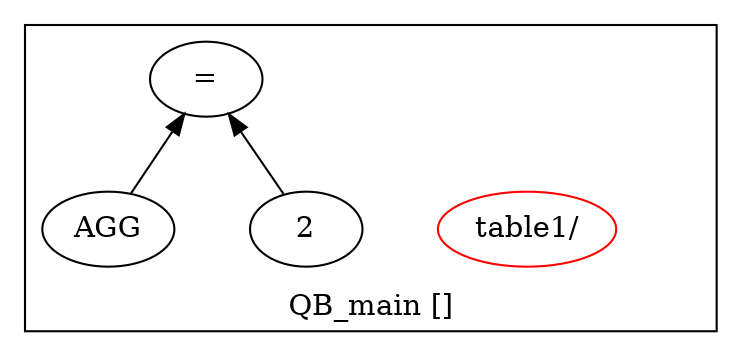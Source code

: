 digraph example1 {
    rankdir=BT;
    nodesep=0.5;
  subgraph cluster_QB_main {
    label = "QB_main []";
    "QB_main_pt"[shape=point, color=white];
    "QUN_0"[label="table1/", color=red]
    exprnode0x7fdc16c0bef8[label="="];
    exprnode0x7fdc16c0bea8 -> exprnode0x7fdc16c0bef8;
    exprnode0x7fdc16c0b338 -> exprnode0x7fdc16c0bef8;
    exprnode0x7fdc16c0bea8[label="2"];
    exprnode0x7fdc16c0b338[label="AGG"];
}
}
